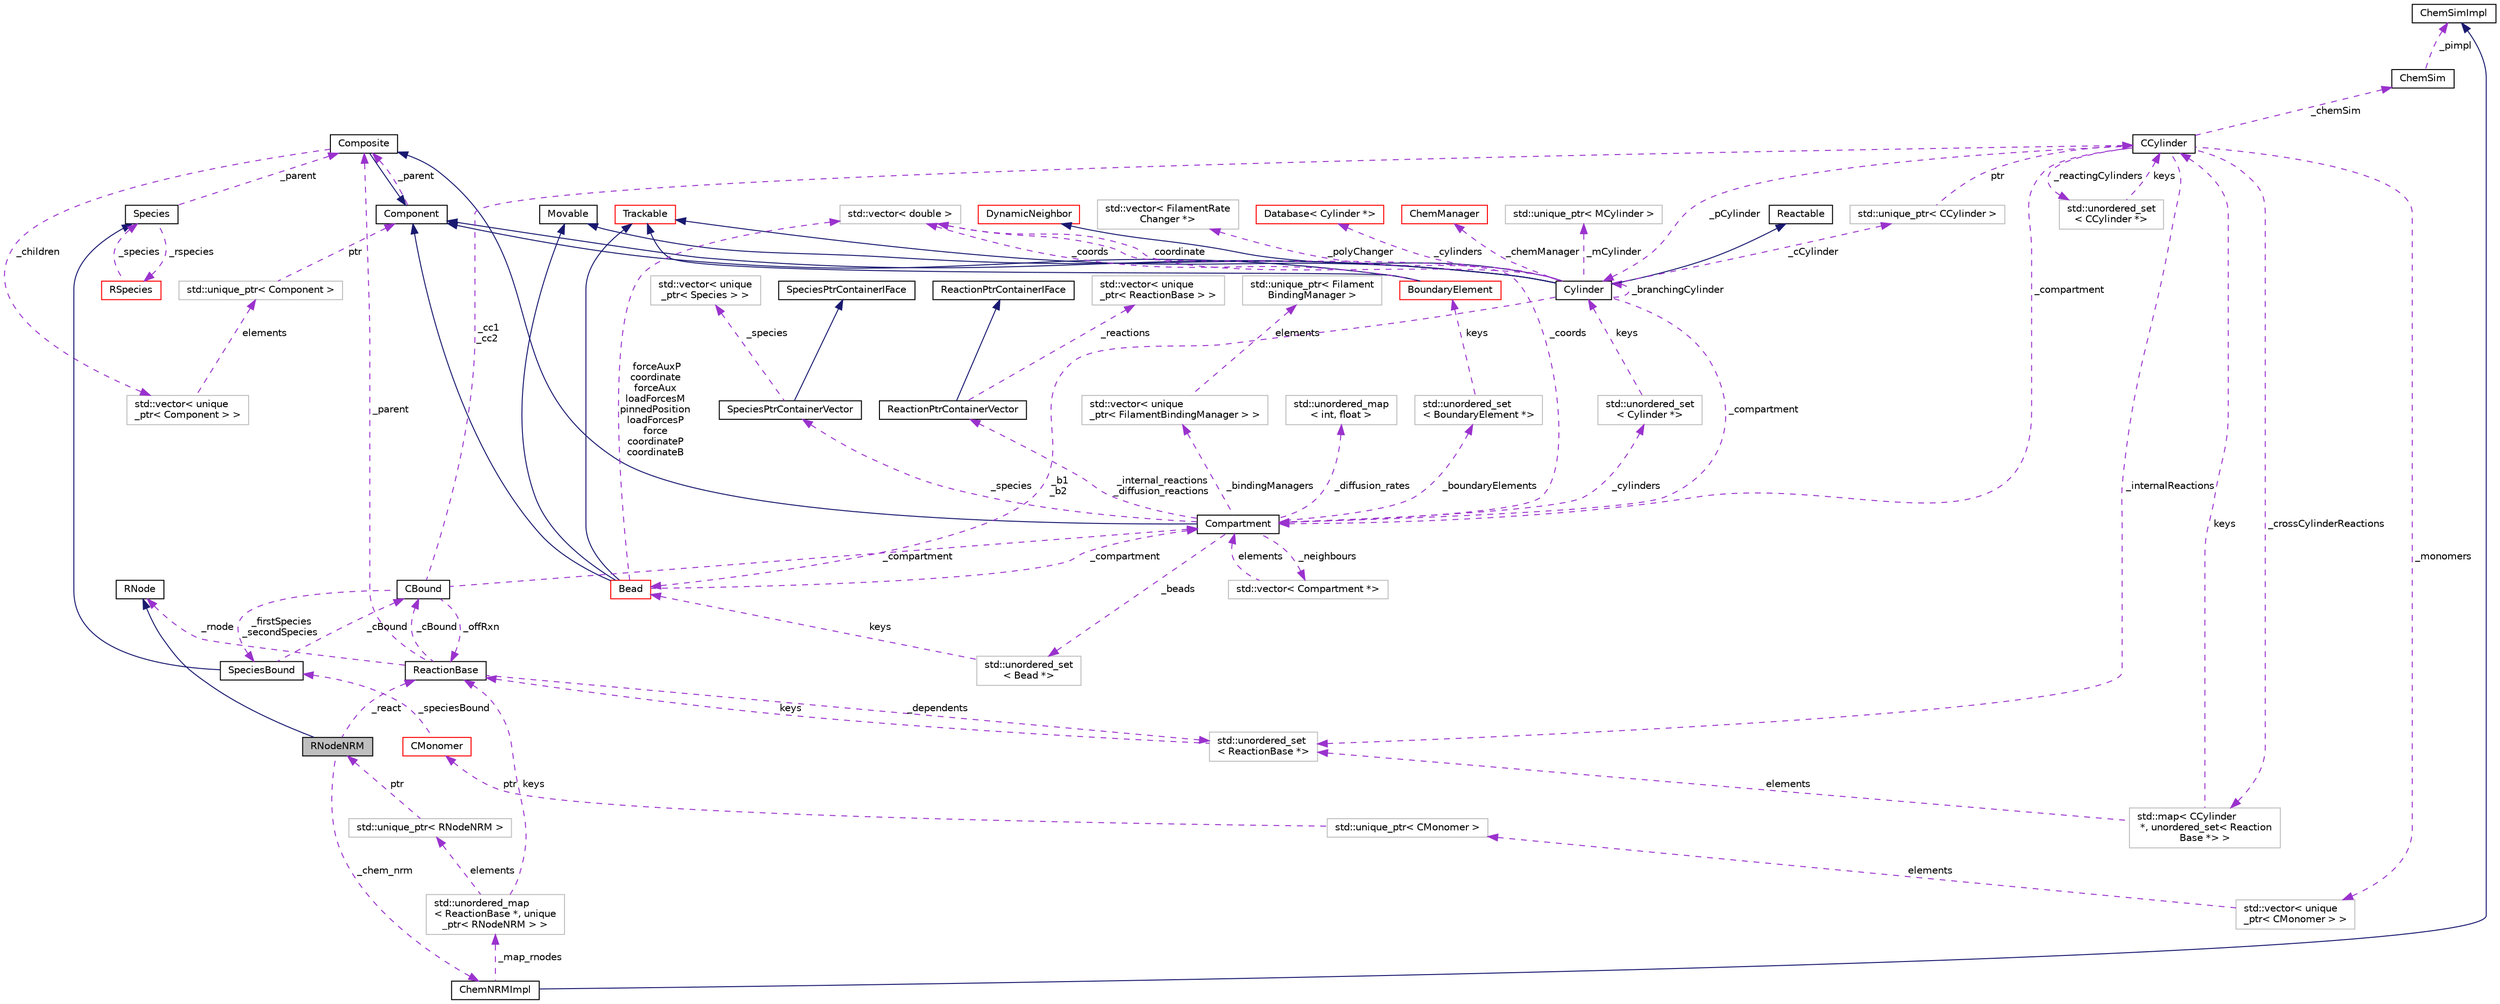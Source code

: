 digraph "RNodeNRM"
{
 // INTERACTIVE_SVG=YES
  edge [fontname="Helvetica",fontsize="10",labelfontname="Helvetica",labelfontsize="10"];
  node [fontname="Helvetica",fontsize="10",shape=record];
  Node2 [label="RNodeNRM",height=0.2,width=0.4,color="black", fillcolor="grey75", style="filled", fontcolor="black"];
  Node3 -> Node2 [dir="back",color="midnightblue",fontsize="10",style="solid",fontname="Helvetica"];
  Node3 [label="RNode",height=0.2,width=0.4,color="black", fillcolor="white", style="filled",URL="$classRNode.html",tooltip="This is an abstract base class for classes that need to be associated with the given Reaction object..."];
  Node4 -> Node2 [dir="back",color="darkorchid3",fontsize="10",style="dashed",label=" _chem_nrm" ,fontname="Helvetica"];
  Node4 [label="ChemNRMImpl",height=0.2,width=0.4,color="black", fillcolor="white", style="filled",URL="$classChemNRMImpl.html",tooltip="The chemical NRM implementation. "];
  Node5 -> Node4 [dir="back",color="midnightblue",fontsize="10",style="solid",fontname="Helvetica"];
  Node5 [label="ChemSimImpl",height=0.2,width=0.4,color="black", fillcolor="white", style="filled",URL="$classChemSimImpl.html",tooltip="An abstract base class for algorithms that run stochastic chemical kinetics. "];
  Node6 -> Node4 [dir="back",color="darkorchid3",fontsize="10",style="dashed",label=" _map_rnodes" ,fontname="Helvetica"];
  Node6 [label="std::unordered_map\l\< ReactionBase *, unique\l_ptr\< RNodeNRM \> \>",height=0.2,width=0.4,color="grey75", fillcolor="white", style="filled"];
  Node7 -> Node6 [dir="back",color="darkorchid3",fontsize="10",style="dashed",label=" elements" ,fontname="Helvetica"];
  Node7 [label="std::unique_ptr\< RNodeNRM \>",height=0.2,width=0.4,color="grey75", fillcolor="white", style="filled"];
  Node2 -> Node7 [dir="back",color="darkorchid3",fontsize="10",style="dashed",label=" ptr" ,fontname="Helvetica"];
  Node8 -> Node6 [dir="back",color="darkorchid3",fontsize="10",style="dashed",label=" keys" ,fontname="Helvetica"];
  Node8 [label="ReactionBase",height=0.2,width=0.4,color="black", fillcolor="white", style="filled",URL="$classReactionBase.html",tooltip="Represents an abstract interface for simple chemical reactions of the form A + B -> C..."];
  Node9 -> Node8 [dir="back",color="darkorchid3",fontsize="10",style="dashed",label=" _parent" ,fontname="Helvetica"];
  Node9 [label="Composite",height=0.2,width=0.4,color="black", fillcolor="white", style="filled",URL="$classComposite.html",tooltip="The aggregating class for the Composite pattern. "];
  Node10 -> Node9 [dir="back",color="midnightblue",fontsize="10",style="solid",fontname="Helvetica"];
  Node10 [label="Component",height=0.2,width=0.4,color="black", fillcolor="white", style="filled",URL="$classComponent.html",tooltip="The base class for the Composite pattern hieararchy. "];
  Node9 -> Node10 [dir="back",color="darkorchid3",fontsize="10",style="dashed",label=" _parent" ,fontname="Helvetica"];
  Node11 -> Node9 [dir="back",color="darkorchid3",fontsize="10",style="dashed",label=" _children" ,fontname="Helvetica"];
  Node11 [label="std::vector\< unique\l_ptr\< Component \> \>",height=0.2,width=0.4,color="grey75", fillcolor="white", style="filled"];
  Node12 -> Node11 [dir="back",color="darkorchid3",fontsize="10",style="dashed",label=" elements" ,fontname="Helvetica"];
  Node12 [label="std::unique_ptr\< Component \>",height=0.2,width=0.4,color="grey75", fillcolor="white", style="filled"];
  Node10 -> Node12 [dir="back",color="darkorchid3",fontsize="10",style="dashed",label=" ptr" ,fontname="Helvetica"];
  Node13 -> Node8 [dir="back",color="darkorchid3",fontsize="10",style="dashed",label=" _dependents" ,fontname="Helvetica"];
  Node13 [label="std::unordered_set\l\< ReactionBase *\>",height=0.2,width=0.4,color="grey75", fillcolor="white", style="filled"];
  Node8 -> Node13 [dir="back",color="darkorchid3",fontsize="10",style="dashed",label=" keys" ,fontname="Helvetica"];
  Node14 -> Node8 [dir="back",color="darkorchid3",fontsize="10",style="dashed",label=" _cBound" ,fontname="Helvetica"];
  Node14 [label="CBound",height=0.2,width=0.4,color="black", fillcolor="white", style="filled",URL="$classCBound.html",tooltip="Represents a chemical object that is bound to a Filament. "];
  Node15 -> Node14 [dir="back",color="darkorchid3",fontsize="10",style="dashed",label=" _cc1\n_cc2" ,fontname="Helvetica"];
  Node15 [label="CCylinder",height=0.2,width=0.4,color="black", fillcolor="white", style="filled",URL="$classCCylinder.html",tooltip="Holds all CMonomers and Reactions associated with it. "];
  Node16 -> Node15 [dir="back",color="darkorchid3",fontsize="10",style="dashed",label=" _crossCylinderReactions" ,fontname="Helvetica"];
  Node16 [label="std::map\< CCylinder\l *, unordered_set\< Reaction\lBase *\> \>",height=0.2,width=0.4,color="grey75", fillcolor="white", style="filled"];
  Node15 -> Node16 [dir="back",color="darkorchid3",fontsize="10",style="dashed",label=" keys" ,fontname="Helvetica"];
  Node13 -> Node16 [dir="back",color="darkorchid3",fontsize="10",style="dashed",label=" elements" ,fontname="Helvetica"];
  Node17 -> Node15 [dir="back",color="darkorchid3",fontsize="10",style="dashed",label=" _monomers" ,fontname="Helvetica"];
  Node17 [label="std::vector\< unique\l_ptr\< CMonomer \> \>",height=0.2,width=0.4,color="grey75", fillcolor="white", style="filled"];
  Node18 -> Node17 [dir="back",color="darkorchid3",fontsize="10",style="dashed",label=" elements" ,fontname="Helvetica"];
  Node18 [label="std::unique_ptr\< CMonomer \>",height=0.2,width=0.4,color="grey75", fillcolor="white", style="filled"];
  Node19 -> Node18 [dir="back",color="darkorchid3",fontsize="10",style="dashed",label=" ptr" ,fontname="Helvetica"];
  Node19 [label="CMonomer",height=0.2,width=0.4,color="red", fillcolor="white", style="filled",URL="$classCMonomer.html",tooltip="Represents a container for all Species that could be contained in a particular filament element at a ..."];
  Node26 -> Node19 [dir="back",color="darkorchid3",fontsize="10",style="dashed",label=" _speciesBound" ,fontname="Helvetica"];
  Node26 [label="SpeciesBound",height=0.2,width=0.4,color="black", fillcolor="white", style="filled",URL="$classSpeciesBound.html",tooltip="Used for species that can be bound to a Filament. "];
  Node23 -> Node26 [dir="back",color="midnightblue",fontsize="10",style="solid",fontname="Helvetica"];
  Node23 [label="Species",height=0.2,width=0.4,color="black", fillcolor="white", style="filled",URL="$classSpecies.html",tooltip="Represents chemical molecules, tracks their copy number and can be used in Reactions. "];
  Node24 -> Node23 [dir="back",color="darkorchid3",fontsize="10",style="dashed",label=" _rspecies" ,fontname="Helvetica"];
  Node24 [label="RSpecies",height=0.2,width=0.4,color="red", fillcolor="white", style="filled",URL="$classRSpecies.html",tooltip="Represents the reactive aspect of chemical molecules. "];
  Node23 -> Node24 [dir="back",color="darkorchid3",fontsize="10",style="dashed",label=" _species" ,fontname="Helvetica"];
  Node9 -> Node23 [dir="back",color="darkorchid3",fontsize="10",style="dashed",label=" _parent" ,fontname="Helvetica"];
  Node14 -> Node26 [dir="back",color="darkorchid3",fontsize="10",style="dashed",label=" _cBound" ,fontname="Helvetica"];
  Node27 -> Node15 [dir="back",color="darkorchid3",fontsize="10",style="dashed",label=" _pCylinder" ,fontname="Helvetica"];
  Node27 [label="Cylinder",height=0.2,width=0.4,color="black", fillcolor="white", style="filled",URL="$classCylinder.html",tooltip="A container to store a MCylinder and CCylinder. "];
  Node10 -> Node27 [dir="back",color="midnightblue",fontsize="10",style="solid",fontname="Helvetica"];
  Node28 -> Node27 [dir="back",color="midnightblue",fontsize="10",style="solid",fontname="Helvetica"];
  Node28 [label="Trackable",height=0.2,width=0.4,color="red", fillcolor="white", style="filled",URL="$classTrackable.html",tooltip="An abstract base class for a trackable object in the SubSystem. "];
  Node31 -> Node27 [dir="back",color="midnightblue",fontsize="10",style="solid",fontname="Helvetica"];
  Node31 [label="Movable",height=0.2,width=0.4,color="black", fillcolor="white", style="filled",URL="$classMovable.html",tooltip="An abstract base class for a movable element in the SubSystem. "];
  Node33 -> Node27 [dir="back",color="midnightblue",fontsize="10",style="solid",fontname="Helvetica"];
  Node33 [label="Reactable",height=0.2,width=0.4,color="black", fillcolor="white", style="filled",URL="$classReactable.html",tooltip="An abstract base class for a reactable element in the SubSystem. "];
  Node67 -> Node27 [dir="back",color="midnightblue",fontsize="10",style="solid",fontname="Helvetica"];
  Node67 [label="DynamicNeighbor",height=0.2,width=0.4,color="red", fillcolor="white", style="filled",URL="$classDynamicNeighbor.html",tooltip="An abstract base class for any element that can be added or removed from a NeighborList dynamically a..."];
  Node27 -> Node27 [dir="back",color="darkorchid3",fontsize="10",style="dashed",label=" _branchingCylinder" ,fontname="Helvetica"];
  Node68 -> Node27 [dir="back",color="darkorchid3",fontsize="10",style="dashed",label=" _polyChanger" ,fontname="Helvetica"];
  Node68 [label="std::vector\< FilamentRate\lChanger *\>",height=0.2,width=0.4,color="grey75", fillcolor="white", style="filled"];
  Node70 -> Node27 [dir="back",color="darkorchid3",fontsize="10",style="dashed",label=" _cCylinder" ,fontname="Helvetica"];
  Node70 [label="std::unique_ptr\< CCylinder \>",height=0.2,width=0.4,color="grey75", fillcolor="white", style="filled"];
  Node15 -> Node70 [dir="back",color="darkorchid3",fontsize="10",style="dashed",label=" ptr" ,fontname="Helvetica"];
  Node47 -> Node27 [dir="back",color="darkorchid3",fontsize="10",style="dashed",label=" _b1\n_b2" ,fontname="Helvetica"];
  Node47 [label="Bead",height=0.2,width=0.4,color="red", fillcolor="white", style="filled",URL="$classBead.html",tooltip="Represents a single coordinate between Cylinders, and holds forces needed for mechanical equilibratio..."];
  Node10 -> Node47 [dir="back",color="midnightblue",fontsize="10",style="solid",fontname="Helvetica"];
  Node28 -> Node47 [dir="back",color="midnightblue",fontsize="10",style="solid",fontname="Helvetica"];
  Node31 -> Node47 [dir="back",color="midnightblue",fontsize="10",style="solid",fontname="Helvetica"];
  Node45 -> Node47 [dir="back",color="darkorchid3",fontsize="10",style="dashed",label=" _compartment" ,fontname="Helvetica"];
  Node45 [label="Compartment",height=0.2,width=0.4,color="black", fillcolor="white", style="filled",URL="$classCompartment.html",tooltip="A container or holding Species and Reactions. "];
  Node9 -> Node45 [dir="back",color="midnightblue",fontsize="10",style="solid",fontname="Helvetica"];
  Node46 -> Node45 [dir="back",color="darkorchid3",fontsize="10",style="dashed",label=" _beads" ,fontname="Helvetica"];
  Node46 [label="std::unordered_set\l\< Bead *\>",height=0.2,width=0.4,color="grey75", fillcolor="white", style="filled"];
  Node47 -> Node46 [dir="back",color="darkorchid3",fontsize="10",style="dashed",label=" keys" ,fontname="Helvetica"];
  Node49 -> Node45 [dir="back",color="darkorchid3",fontsize="10",style="dashed",label=" _neighbours" ,fontname="Helvetica"];
  Node49 [label="std::vector\< Compartment *\>",height=0.2,width=0.4,color="grey75", fillcolor="white", style="filled"];
  Node45 -> Node49 [dir="back",color="darkorchid3",fontsize="10",style="dashed",label=" elements" ,fontname="Helvetica"];
  Node50 -> Node45 [dir="back",color="darkorchid3",fontsize="10",style="dashed",label=" _cylinders" ,fontname="Helvetica"];
  Node50 [label="std::unordered_set\l\< Cylinder *\>",height=0.2,width=0.4,color="grey75", fillcolor="white", style="filled"];
  Node27 -> Node50 [dir="back",color="darkorchid3",fontsize="10",style="dashed",label=" keys" ,fontname="Helvetica"];
  Node51 -> Node45 [dir="back",color="darkorchid3",fontsize="10",style="dashed",label=" _boundaryElements" ,fontname="Helvetica"];
  Node51 [label="std::unordered_set\l\< BoundaryElement *\>",height=0.2,width=0.4,color="grey75", fillcolor="white", style="filled"];
  Node40 -> Node51 [dir="back",color="darkorchid3",fontsize="10",style="dashed",label=" keys" ,fontname="Helvetica"];
  Node40 [label="BoundaryElement",height=0.2,width=0.4,color="red", fillcolor="white", style="filled",URL="$classBoundaryElement.html",tooltip="Represents an element of a BoundarySurface. "];
  Node10 -> Node40 [dir="back",color="midnightblue",fontsize="10",style="solid",fontname="Helvetica"];
  Node28 -> Node40 [dir="back",color="midnightblue",fontsize="10",style="solid",fontname="Helvetica"];
  Node43 -> Node40 [dir="back",color="darkorchid3",fontsize="10",style="dashed",label=" _coords" ,fontname="Helvetica"];
  Node43 [label="std::vector\< double \>",height=0.2,width=0.4,color="grey75", fillcolor="white", style="filled"];
  Node52 -> Node45 [dir="back",color="darkorchid3",fontsize="10",style="dashed",label=" _internal_reactions\n_diffusion_reactions" ,fontname="Helvetica"];
  Node52 [label="ReactionPtrContainerVector",height=0.2,width=0.4,color="black", fillcolor="white", style="filled",URL="$classReactionPtrContainerVector.html",tooltip="A concrete class implementing the ReactionPtrContainerIFace, using vector<unique_ptr<ReactionBase>> a..."];
  Node53 -> Node52 [dir="back",color="midnightblue",fontsize="10",style="solid",fontname="Helvetica"];
  Node53 [label="ReactionPtrContainerIFace",height=0.2,width=0.4,color="black", fillcolor="white", style="filled",URL="$classReactionPtrContainerIFace.html",tooltip="An abstract interface for a container of pointers to reaction objects. "];
  Node54 -> Node52 [dir="back",color="darkorchid3",fontsize="10",style="dashed",label=" _reactions" ,fontname="Helvetica"];
  Node54 [label="std::vector\< unique\l_ptr\< ReactionBase \> \>",height=0.2,width=0.4,color="grey75", fillcolor="white", style="filled"];
  Node56 -> Node45 [dir="back",color="darkorchid3",fontsize="10",style="dashed",label=" _diffusion_rates" ,fontname="Helvetica"];
  Node56 [label="std::unordered_map\l\< int, float \>",height=0.2,width=0.4,color="grey75", fillcolor="white", style="filled"];
  Node43 -> Node45 [dir="back",color="darkorchid3",fontsize="10",style="dashed",label=" _coords" ,fontname="Helvetica"];
  Node57 -> Node45 [dir="back",color="darkorchid3",fontsize="10",style="dashed",label=" _bindingManagers" ,fontname="Helvetica"];
  Node57 [label="std::vector\< unique\l_ptr\< FilamentBindingManager \> \>",height=0.2,width=0.4,color="grey75", fillcolor="white", style="filled"];
  Node58 -> Node57 [dir="back",color="darkorchid3",fontsize="10",style="dashed",label=" elements" ,fontname="Helvetica"];
  Node58 [label="std::unique_ptr\< Filament\lBindingManager \>",height=0.2,width=0.4,color="grey75", fillcolor="white", style="filled"];
  Node62 -> Node45 [dir="back",color="darkorchid3",fontsize="10",style="dashed",label=" _species" ,fontname="Helvetica"];
  Node62 [label="SpeciesPtrContainerVector",height=0.2,width=0.4,color="black", fillcolor="white", style="filled",URL="$classSpeciesPtrContainerVector.html",tooltip="A concrete class implementing the SpeciesPtrContainerIFace, using vector<unique_ptr<Species>> as the ..."];
  Node63 -> Node62 [dir="back",color="midnightblue",fontsize="10",style="solid",fontname="Helvetica"];
  Node63 [label="SpeciesPtrContainerIFace",height=0.2,width=0.4,color="black", fillcolor="white", style="filled",URL="$classSpeciesPtrContainerIFace.html",tooltip="An abstract interface for a container of pointers to Species objects. "];
  Node64 -> Node62 [dir="back",color="darkorchid3",fontsize="10",style="dashed",label=" _species" ,fontname="Helvetica"];
  Node64 [label="std::vector\< unique\l_ptr\< Species \> \>",height=0.2,width=0.4,color="grey75", fillcolor="white", style="filled"];
  Node43 -> Node47 [dir="back",color="darkorchid3",fontsize="10",style="dashed",label=" forceAuxP\ncoordinate\nforceAux\nloadForcesM\npinnedPosition\nloadForcesP\nforce\ncoordinateP\ncoordinateB" ,fontname="Helvetica"];
  Node71 -> Node27 [dir="back",color="darkorchid3",fontsize="10",style="dashed",label=" _cylinders" ,fontname="Helvetica"];
  Node71 [label="Database\< Cylinder *\>",height=0.2,width=0.4,color="red", fillcolor="white", style="filled",URL="$classDatabase.html"];
  Node45 -> Node27 [dir="back",color="darkorchid3",fontsize="10",style="dashed",label=" _compartment" ,fontname="Helvetica"];
  Node73 -> Node27 [dir="back",color="darkorchid3",fontsize="10",style="dashed",label=" _chemManager" ,fontname="Helvetica"];
  Node73 [label="ChemManager",height=0.2,width=0.4,color="red", fillcolor="white", style="filled",URL="$classChemManager.html",tooltip="For initailizing chemical reactions based on a specific system. "];
  Node85 -> Node27 [dir="back",color="darkorchid3",fontsize="10",style="dashed",label=" _mCylinder" ,fontname="Helvetica"];
  Node85 [label="std::unique_ptr\< MCylinder \>",height=0.2,width=0.4,color="grey75", fillcolor="white", style="filled"];
  Node43 -> Node27 [dir="back",color="darkorchid3",fontsize="10",style="dashed",label=" coordinate" ,fontname="Helvetica"];
  Node87 -> Node15 [dir="back",color="darkorchid3",fontsize="10",style="dashed",label=" _reactingCylinders" ,fontname="Helvetica"];
  Node87 [label="std::unordered_set\l\< CCylinder *\>",height=0.2,width=0.4,color="grey75", fillcolor="white", style="filled"];
  Node15 -> Node87 [dir="back",color="darkorchid3",fontsize="10",style="dashed",label=" keys" ,fontname="Helvetica"];
  Node45 -> Node15 [dir="back",color="darkorchid3",fontsize="10",style="dashed",label=" _compartment" ,fontname="Helvetica"];
  Node13 -> Node15 [dir="back",color="darkorchid3",fontsize="10",style="dashed",label=" _internalReactions" ,fontname="Helvetica"];
  Node88 -> Node15 [dir="back",color="darkorchid3",fontsize="10",style="dashed",label=" _chemSim" ,fontname="Helvetica"];
  Node88 [label="ChemSim",height=0.2,width=0.4,color="black", fillcolor="white", style="filled",URL="$classChemSim.html",tooltip="Used to manage running a network of chemical reactions. "];
  Node5 -> Node88 [dir="back",color="darkorchid3",fontsize="10",style="dashed",label=" _pimpl" ,fontname="Helvetica"];
  Node45 -> Node14 [dir="back",color="darkorchid3",fontsize="10",style="dashed",label=" _compartment" ,fontname="Helvetica"];
  Node26 -> Node14 [dir="back",color="darkorchid3",fontsize="10",style="dashed",label=" _firstSpecies\n_secondSpecies" ,fontname="Helvetica"];
  Node8 -> Node14 [dir="back",color="darkorchid3",fontsize="10",style="dashed",label=" _offRxn" ,fontname="Helvetica"];
  Node3 -> Node8 [dir="back",color="darkorchid3",fontsize="10",style="dashed",label=" _rnode" ,fontname="Helvetica"];
  Node8 -> Node2 [dir="back",color="darkorchid3",fontsize="10",style="dashed",label=" _react" ,fontname="Helvetica"];
}
